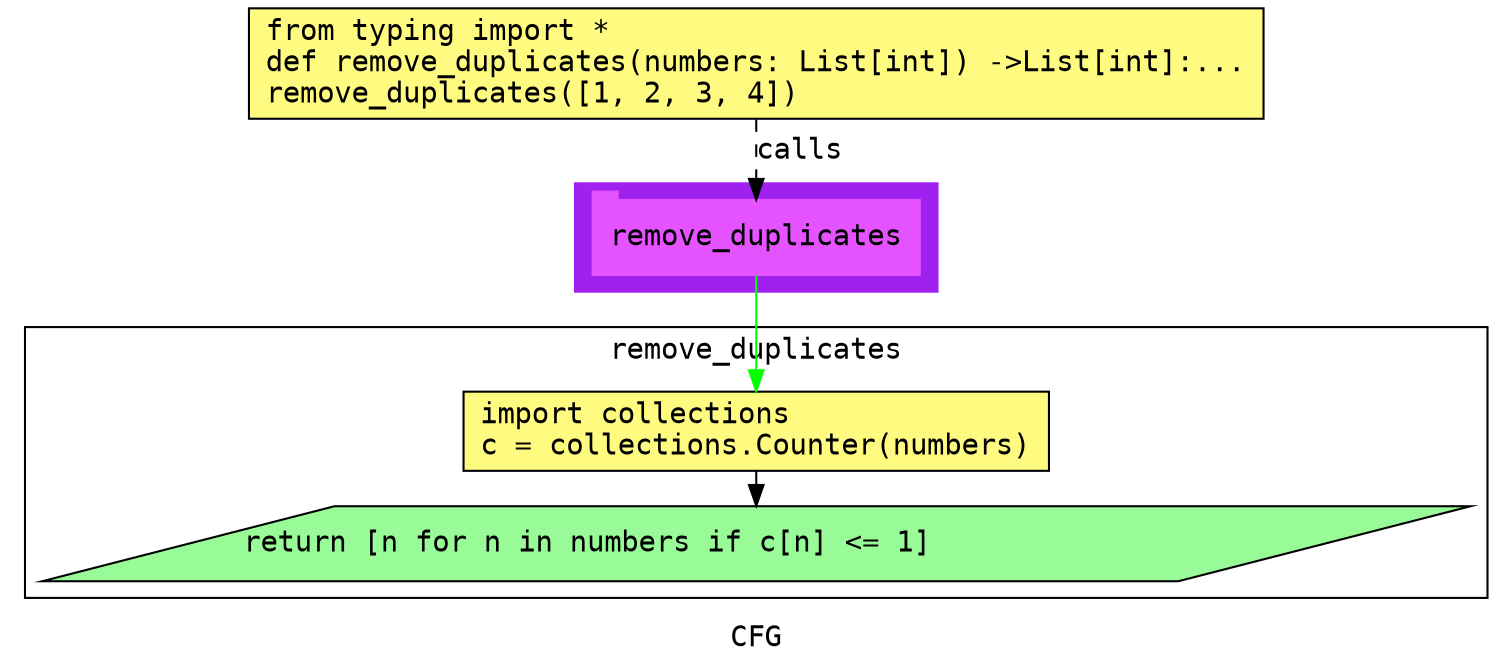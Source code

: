 digraph cluster552CFG {
	graph [bb="0,0,694,314",
		compound=True,
		fontname="DejaVu Sans Mono",
		label=CFG,
		lheight=0.21,
		lp="347,11.5",
		lwidth=0.35,
		pack=False,
		rankdir=TB,
		ranksep=0.02
	];
	node [fontname="DejaVu Sans Mono",
		label="\N"
	];
	edge [fontname="DejaVu Sans Mono"];
	subgraph cluster_1 {
		graph [bb="260,178,434,230",
			color=purple,
			compound=true,
			fontname="DejaVu Sans Mono",
			label="",
			rankdir=TB,
			ranksep=0.02,
			shape=tab,
			style=filled
		];
		node [fontname="DejaVu Sans Mono"];
		edge [fontname="DejaVu Sans Mono"];
		8	[color="#E552FF",
			height=0.5,
			label=remove_duplicates,
			linenum="[9]",
			pos="347,204",
			shape=tab,
			style=filled,
			width=2.1806];
	}
	subgraph cluster2remove_duplicates {
		graph [bb="8,31,686,161",
			compound=True,
			fontname="DejaVu Sans Mono",
			label=remove_duplicates,
			lheight=0.21,
			lp="347,149.5",
			lwidth=1.96,
			pack=False,
			rankdir=TB,
			ranksep=0.02
		];
		node [fontname="DejaVu Sans Mono"];
		edge [fontname="DejaVu Sans Mono"];
		subgraph cluster_3 {
			graph [color=purple,
				compound=true,
				fontname="DejaVu Sans Mono",
				label="",
				rankdir=TB,
				ranksep=0.02,
				shape=tab,
				style=filled
			];
			node [fontname="DejaVu Sans Mono"];
			edge [fontname="DejaVu Sans Mono"];
		}
		3	[fillcolor="#FFFB81",
			height=0.52778,
			label="import collections\lc = collections.Counter(numbers)\l",
			linenum="[5, 6]",
			pos="347,111",
			shape=rectangle,
			style="filled,solid",
			width=3.9028];
		5	[fillcolor="#98fb98",
			height=0.5,
			label="return [n for n in numbers if c[n] <= 1]\l",
			linenum="[7]",
			pos="347,57",
			shape=parallelogram,
			style="filled,solid",
			width=9.1853];
		3 -> 5	[color=black,
			pos="e,347,75.216 347,91.813 347,89.708 347,87.527 347,85.334"];
	}
	1	[fillcolor="#FFFB81",
		height=0.73611,
		label="from typing import *\ldef remove_duplicates(numbers: List[int]) ->List[int]:...\lremove_duplicates([1, 2, 3, 4])\l",
		linenum="[1]",
		pos="347,287.5",
		shape=rectangle,
		style="filled,solid",
		width=6.7639];
	1 -> 8	[label=calls,
		lp="368,245.5",
		pos="e,347,222.13 347,260.71 347,251.66 347,241.47 347,232.3",
		style=dashed];
	8 -> 3	[color=green,
		pos="e,347,130.29 347,185.88 347,173.12 347,155.4 347,140.52"];
}

